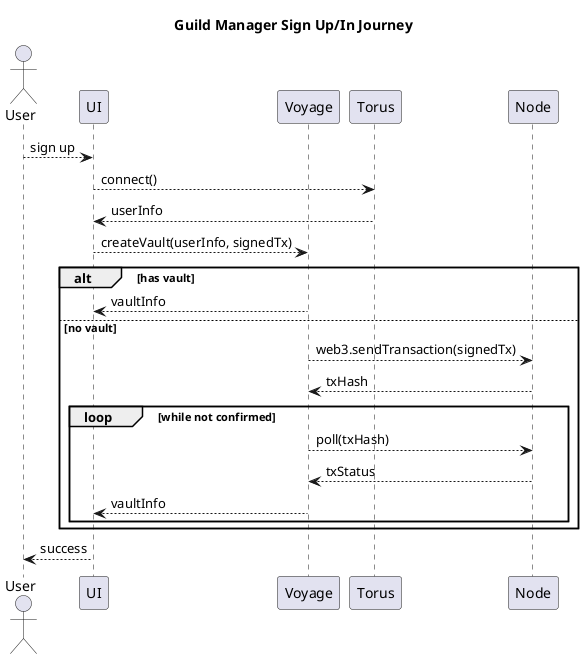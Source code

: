 @startuml
actor User
participant UI
participant Voyage as Voy
participant Torus as Tor
participant Node as Avax

title Guild Manager Sign Up/In Journey

User --> UI : sign up 
UI --> Tor : connect()
Tor --> UI : userInfo
UI --> Voy : createVault(userInfo, signedTx)
alt has vault
	Voy --> UI : vaultInfo
else no vault
	Voy --> Avax : web3.sendTransaction(signedTx)
	Avax --> Voy : txHash
	loop while not confirmed
		Voy --> Avax : poll(txHash)
		Avax --> Voy : txStatus
		Voy --> UI : vaultInfo
	end
end
UI --> User : success

@enduml